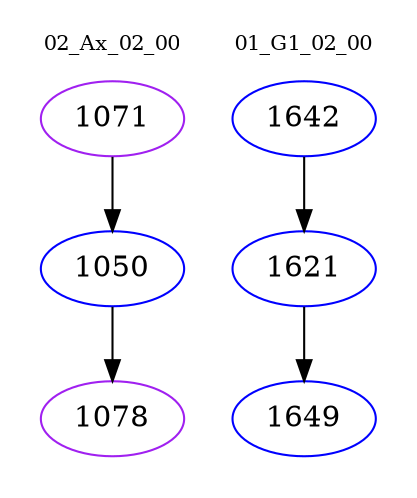digraph{
subgraph cluster_0 {
color = white
label = "02_Ax_02_00";
fontsize=10;
T0_1071 [label="1071", color="purple"]
T0_1071 -> T0_1050 [color="black"]
T0_1050 [label="1050", color="blue"]
T0_1050 -> T0_1078 [color="black"]
T0_1078 [label="1078", color="purple"]
}
subgraph cluster_1 {
color = white
label = "01_G1_02_00";
fontsize=10;
T1_1642 [label="1642", color="blue"]
T1_1642 -> T1_1621 [color="black"]
T1_1621 [label="1621", color="blue"]
T1_1621 -> T1_1649 [color="black"]
T1_1649 [label="1649", color="blue"]
}
}
